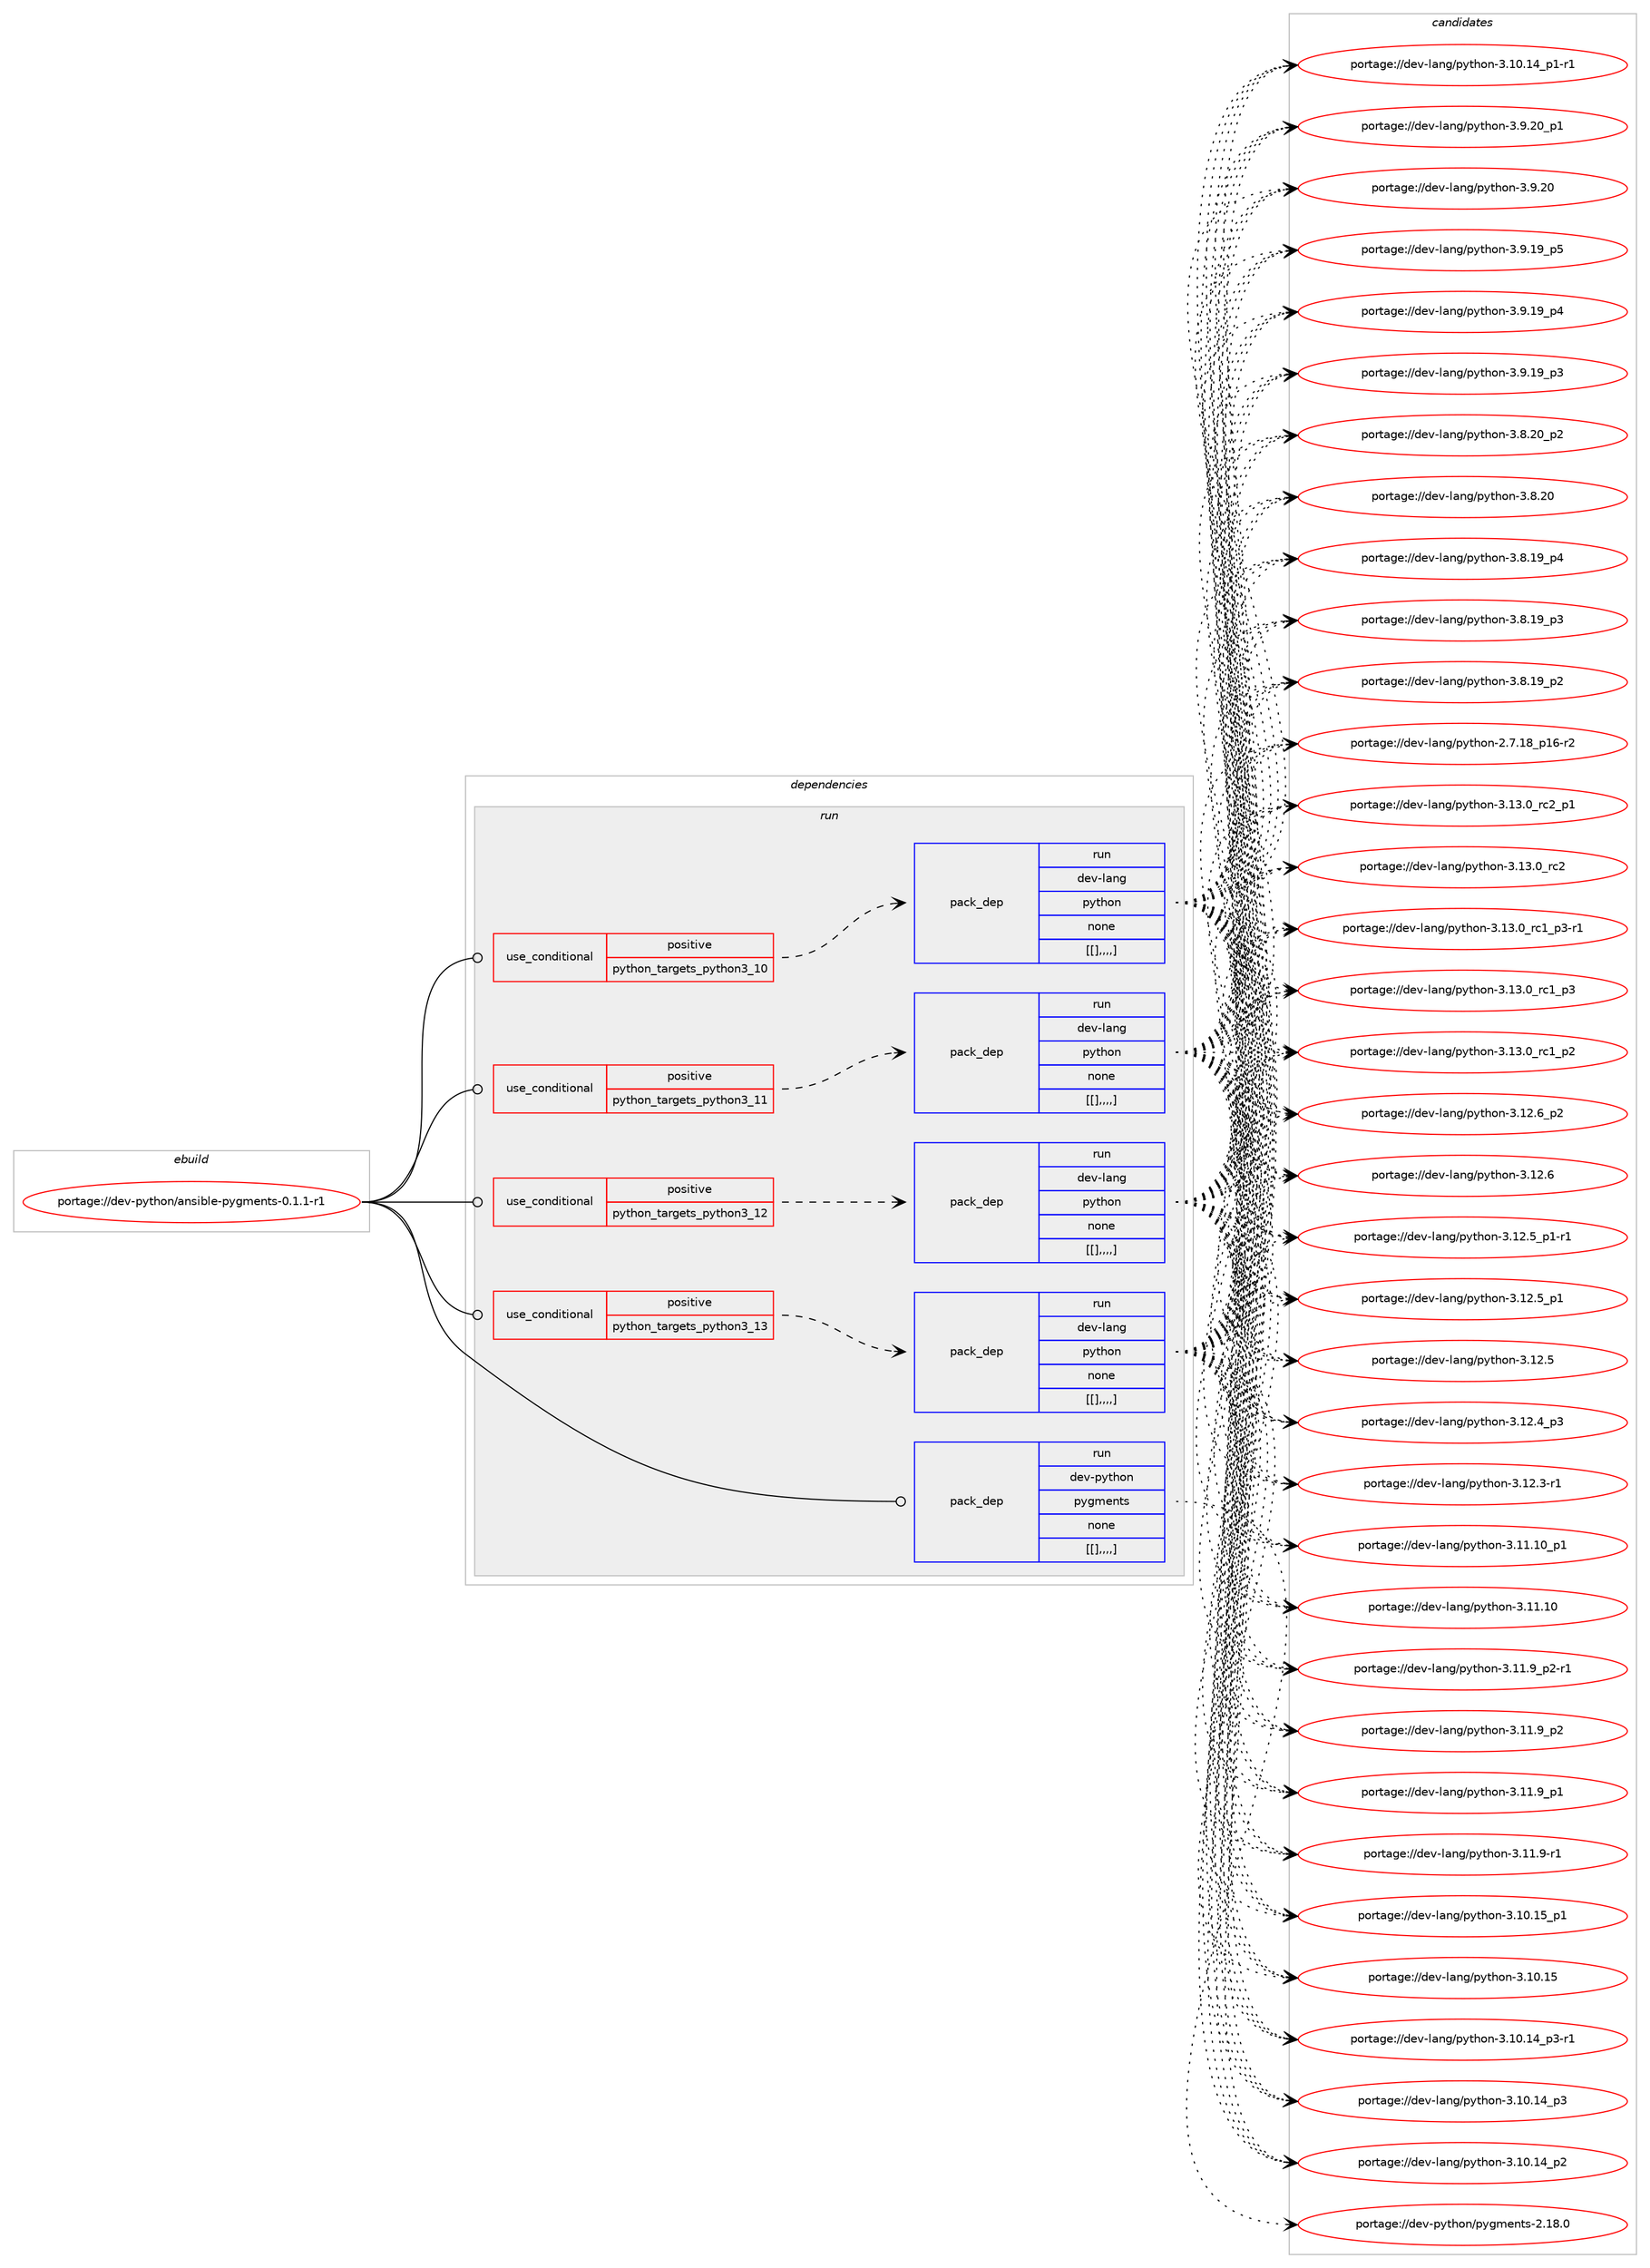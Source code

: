 digraph prolog {

# *************
# Graph options
# *************

newrank=true;
concentrate=true;
compound=true;
graph [rankdir=LR,fontname=Helvetica,fontsize=10,ranksep=1.5];#, ranksep=2.5, nodesep=0.2];
edge  [arrowhead=vee];
node  [fontname=Helvetica,fontsize=10];

# **********
# The ebuild
# **********

subgraph cluster_leftcol {
color=gray;
label=<<i>ebuild</i>>;
id [label="portage://dev-python/ansible-pygments-0.1.1-r1", color=red, width=4, href="../dev-python/ansible-pygments-0.1.1-r1.svg"];
}

# ****************
# The dependencies
# ****************

subgraph cluster_midcol {
color=gray;
label=<<i>dependencies</i>>;
subgraph cluster_compile {
fillcolor="#eeeeee";
style=filled;
label=<<i>compile</i>>;
}
subgraph cluster_compileandrun {
fillcolor="#eeeeee";
style=filled;
label=<<i>compile and run</i>>;
}
subgraph cluster_run {
fillcolor="#eeeeee";
style=filled;
label=<<i>run</i>>;
subgraph cond31916 {
dependency143334 [label=<<TABLE BORDER="0" CELLBORDER="1" CELLSPACING="0" CELLPADDING="4"><TR><TD ROWSPAN="3" CELLPADDING="10">use_conditional</TD></TR><TR><TD>positive</TD></TR><TR><TD>python_targets_python3_10</TD></TR></TABLE>>, shape=none, color=red];
subgraph pack110209 {
dependency143335 [label=<<TABLE BORDER="0" CELLBORDER="1" CELLSPACING="0" CELLPADDING="4" WIDTH="220"><TR><TD ROWSPAN="6" CELLPADDING="30">pack_dep</TD></TR><TR><TD WIDTH="110">run</TD></TR><TR><TD>dev-lang</TD></TR><TR><TD>python</TD></TR><TR><TD>none</TD></TR><TR><TD>[[],,,,]</TD></TR></TABLE>>, shape=none, color=blue];
}
dependency143334:e -> dependency143335:w [weight=20,style="dashed",arrowhead="vee"];
}
id:e -> dependency143334:w [weight=20,style="solid",arrowhead="odot"];
subgraph cond31917 {
dependency143336 [label=<<TABLE BORDER="0" CELLBORDER="1" CELLSPACING="0" CELLPADDING="4"><TR><TD ROWSPAN="3" CELLPADDING="10">use_conditional</TD></TR><TR><TD>positive</TD></TR><TR><TD>python_targets_python3_11</TD></TR></TABLE>>, shape=none, color=red];
subgraph pack110210 {
dependency143337 [label=<<TABLE BORDER="0" CELLBORDER="1" CELLSPACING="0" CELLPADDING="4" WIDTH="220"><TR><TD ROWSPAN="6" CELLPADDING="30">pack_dep</TD></TR><TR><TD WIDTH="110">run</TD></TR><TR><TD>dev-lang</TD></TR><TR><TD>python</TD></TR><TR><TD>none</TD></TR><TR><TD>[[],,,,]</TD></TR></TABLE>>, shape=none, color=blue];
}
dependency143336:e -> dependency143337:w [weight=20,style="dashed",arrowhead="vee"];
}
id:e -> dependency143336:w [weight=20,style="solid",arrowhead="odot"];
subgraph cond31918 {
dependency143338 [label=<<TABLE BORDER="0" CELLBORDER="1" CELLSPACING="0" CELLPADDING="4"><TR><TD ROWSPAN="3" CELLPADDING="10">use_conditional</TD></TR><TR><TD>positive</TD></TR><TR><TD>python_targets_python3_12</TD></TR></TABLE>>, shape=none, color=red];
subgraph pack110211 {
dependency143339 [label=<<TABLE BORDER="0" CELLBORDER="1" CELLSPACING="0" CELLPADDING="4" WIDTH="220"><TR><TD ROWSPAN="6" CELLPADDING="30">pack_dep</TD></TR><TR><TD WIDTH="110">run</TD></TR><TR><TD>dev-lang</TD></TR><TR><TD>python</TD></TR><TR><TD>none</TD></TR><TR><TD>[[],,,,]</TD></TR></TABLE>>, shape=none, color=blue];
}
dependency143338:e -> dependency143339:w [weight=20,style="dashed",arrowhead="vee"];
}
id:e -> dependency143338:w [weight=20,style="solid",arrowhead="odot"];
subgraph cond31919 {
dependency143340 [label=<<TABLE BORDER="0" CELLBORDER="1" CELLSPACING="0" CELLPADDING="4"><TR><TD ROWSPAN="3" CELLPADDING="10">use_conditional</TD></TR><TR><TD>positive</TD></TR><TR><TD>python_targets_python3_13</TD></TR></TABLE>>, shape=none, color=red];
subgraph pack110212 {
dependency143341 [label=<<TABLE BORDER="0" CELLBORDER="1" CELLSPACING="0" CELLPADDING="4" WIDTH="220"><TR><TD ROWSPAN="6" CELLPADDING="30">pack_dep</TD></TR><TR><TD WIDTH="110">run</TD></TR><TR><TD>dev-lang</TD></TR><TR><TD>python</TD></TR><TR><TD>none</TD></TR><TR><TD>[[],,,,]</TD></TR></TABLE>>, shape=none, color=blue];
}
dependency143340:e -> dependency143341:w [weight=20,style="dashed",arrowhead="vee"];
}
id:e -> dependency143340:w [weight=20,style="solid",arrowhead="odot"];
subgraph pack110213 {
dependency143342 [label=<<TABLE BORDER="0" CELLBORDER="1" CELLSPACING="0" CELLPADDING="4" WIDTH="220"><TR><TD ROWSPAN="6" CELLPADDING="30">pack_dep</TD></TR><TR><TD WIDTH="110">run</TD></TR><TR><TD>dev-python</TD></TR><TR><TD>pygments</TD></TR><TR><TD>none</TD></TR><TR><TD>[[],,,,]</TD></TR></TABLE>>, shape=none, color=blue];
}
id:e -> dependency143342:w [weight=20,style="solid",arrowhead="odot"];
}
}

# **************
# The candidates
# **************

subgraph cluster_choices {
rank=same;
color=gray;
label=<<i>candidates</i>>;

subgraph choice110209 {
color=black;
nodesep=1;
choice100101118451089711010347112121116104111110455146495146489511499509511249 [label="portage://dev-lang/python-3.13.0_rc2_p1", color=red, width=4,href="../dev-lang/python-3.13.0_rc2_p1.svg"];
choice10010111845108971101034711212111610411111045514649514648951149950 [label="portage://dev-lang/python-3.13.0_rc2", color=red, width=4,href="../dev-lang/python-3.13.0_rc2.svg"];
choice1001011184510897110103471121211161041111104551464951464895114994995112514511449 [label="portage://dev-lang/python-3.13.0_rc1_p3-r1", color=red, width=4,href="../dev-lang/python-3.13.0_rc1_p3-r1.svg"];
choice100101118451089711010347112121116104111110455146495146489511499499511251 [label="portage://dev-lang/python-3.13.0_rc1_p3", color=red, width=4,href="../dev-lang/python-3.13.0_rc1_p3.svg"];
choice100101118451089711010347112121116104111110455146495146489511499499511250 [label="portage://dev-lang/python-3.13.0_rc1_p2", color=red, width=4,href="../dev-lang/python-3.13.0_rc1_p2.svg"];
choice100101118451089711010347112121116104111110455146495046549511250 [label="portage://dev-lang/python-3.12.6_p2", color=red, width=4,href="../dev-lang/python-3.12.6_p2.svg"];
choice10010111845108971101034711212111610411111045514649504654 [label="portage://dev-lang/python-3.12.6", color=red, width=4,href="../dev-lang/python-3.12.6.svg"];
choice1001011184510897110103471121211161041111104551464950465395112494511449 [label="portage://dev-lang/python-3.12.5_p1-r1", color=red, width=4,href="../dev-lang/python-3.12.5_p1-r1.svg"];
choice100101118451089711010347112121116104111110455146495046539511249 [label="portage://dev-lang/python-3.12.5_p1", color=red, width=4,href="../dev-lang/python-3.12.5_p1.svg"];
choice10010111845108971101034711212111610411111045514649504653 [label="portage://dev-lang/python-3.12.5", color=red, width=4,href="../dev-lang/python-3.12.5.svg"];
choice100101118451089711010347112121116104111110455146495046529511251 [label="portage://dev-lang/python-3.12.4_p3", color=red, width=4,href="../dev-lang/python-3.12.4_p3.svg"];
choice100101118451089711010347112121116104111110455146495046514511449 [label="portage://dev-lang/python-3.12.3-r1", color=red, width=4,href="../dev-lang/python-3.12.3-r1.svg"];
choice10010111845108971101034711212111610411111045514649494649489511249 [label="portage://dev-lang/python-3.11.10_p1", color=red, width=4,href="../dev-lang/python-3.11.10_p1.svg"];
choice1001011184510897110103471121211161041111104551464949464948 [label="portage://dev-lang/python-3.11.10", color=red, width=4,href="../dev-lang/python-3.11.10.svg"];
choice1001011184510897110103471121211161041111104551464949465795112504511449 [label="portage://dev-lang/python-3.11.9_p2-r1", color=red, width=4,href="../dev-lang/python-3.11.9_p2-r1.svg"];
choice100101118451089711010347112121116104111110455146494946579511250 [label="portage://dev-lang/python-3.11.9_p2", color=red, width=4,href="../dev-lang/python-3.11.9_p2.svg"];
choice100101118451089711010347112121116104111110455146494946579511249 [label="portage://dev-lang/python-3.11.9_p1", color=red, width=4,href="../dev-lang/python-3.11.9_p1.svg"];
choice100101118451089711010347112121116104111110455146494946574511449 [label="portage://dev-lang/python-3.11.9-r1", color=red, width=4,href="../dev-lang/python-3.11.9-r1.svg"];
choice10010111845108971101034711212111610411111045514649484649539511249 [label="portage://dev-lang/python-3.10.15_p1", color=red, width=4,href="../dev-lang/python-3.10.15_p1.svg"];
choice1001011184510897110103471121211161041111104551464948464953 [label="portage://dev-lang/python-3.10.15", color=red, width=4,href="../dev-lang/python-3.10.15.svg"];
choice100101118451089711010347112121116104111110455146494846495295112514511449 [label="portage://dev-lang/python-3.10.14_p3-r1", color=red, width=4,href="../dev-lang/python-3.10.14_p3-r1.svg"];
choice10010111845108971101034711212111610411111045514649484649529511251 [label="portage://dev-lang/python-3.10.14_p3", color=red, width=4,href="../dev-lang/python-3.10.14_p3.svg"];
choice10010111845108971101034711212111610411111045514649484649529511250 [label="portage://dev-lang/python-3.10.14_p2", color=red, width=4,href="../dev-lang/python-3.10.14_p2.svg"];
choice100101118451089711010347112121116104111110455146494846495295112494511449 [label="portage://dev-lang/python-3.10.14_p1-r1", color=red, width=4,href="../dev-lang/python-3.10.14_p1-r1.svg"];
choice100101118451089711010347112121116104111110455146574650489511249 [label="portage://dev-lang/python-3.9.20_p1", color=red, width=4,href="../dev-lang/python-3.9.20_p1.svg"];
choice10010111845108971101034711212111610411111045514657465048 [label="portage://dev-lang/python-3.9.20", color=red, width=4,href="../dev-lang/python-3.9.20.svg"];
choice100101118451089711010347112121116104111110455146574649579511253 [label="portage://dev-lang/python-3.9.19_p5", color=red, width=4,href="../dev-lang/python-3.9.19_p5.svg"];
choice100101118451089711010347112121116104111110455146574649579511252 [label="portage://dev-lang/python-3.9.19_p4", color=red, width=4,href="../dev-lang/python-3.9.19_p4.svg"];
choice100101118451089711010347112121116104111110455146574649579511251 [label="portage://dev-lang/python-3.9.19_p3", color=red, width=4,href="../dev-lang/python-3.9.19_p3.svg"];
choice100101118451089711010347112121116104111110455146564650489511250 [label="portage://dev-lang/python-3.8.20_p2", color=red, width=4,href="../dev-lang/python-3.8.20_p2.svg"];
choice10010111845108971101034711212111610411111045514656465048 [label="portage://dev-lang/python-3.8.20", color=red, width=4,href="../dev-lang/python-3.8.20.svg"];
choice100101118451089711010347112121116104111110455146564649579511252 [label="portage://dev-lang/python-3.8.19_p4", color=red, width=4,href="../dev-lang/python-3.8.19_p4.svg"];
choice100101118451089711010347112121116104111110455146564649579511251 [label="portage://dev-lang/python-3.8.19_p3", color=red, width=4,href="../dev-lang/python-3.8.19_p3.svg"];
choice100101118451089711010347112121116104111110455146564649579511250 [label="portage://dev-lang/python-3.8.19_p2", color=red, width=4,href="../dev-lang/python-3.8.19_p2.svg"];
choice100101118451089711010347112121116104111110455046554649569511249544511450 [label="portage://dev-lang/python-2.7.18_p16-r2", color=red, width=4,href="../dev-lang/python-2.7.18_p16-r2.svg"];
dependency143335:e -> choice100101118451089711010347112121116104111110455146495146489511499509511249:w [style=dotted,weight="100"];
dependency143335:e -> choice10010111845108971101034711212111610411111045514649514648951149950:w [style=dotted,weight="100"];
dependency143335:e -> choice1001011184510897110103471121211161041111104551464951464895114994995112514511449:w [style=dotted,weight="100"];
dependency143335:e -> choice100101118451089711010347112121116104111110455146495146489511499499511251:w [style=dotted,weight="100"];
dependency143335:e -> choice100101118451089711010347112121116104111110455146495146489511499499511250:w [style=dotted,weight="100"];
dependency143335:e -> choice100101118451089711010347112121116104111110455146495046549511250:w [style=dotted,weight="100"];
dependency143335:e -> choice10010111845108971101034711212111610411111045514649504654:w [style=dotted,weight="100"];
dependency143335:e -> choice1001011184510897110103471121211161041111104551464950465395112494511449:w [style=dotted,weight="100"];
dependency143335:e -> choice100101118451089711010347112121116104111110455146495046539511249:w [style=dotted,weight="100"];
dependency143335:e -> choice10010111845108971101034711212111610411111045514649504653:w [style=dotted,weight="100"];
dependency143335:e -> choice100101118451089711010347112121116104111110455146495046529511251:w [style=dotted,weight="100"];
dependency143335:e -> choice100101118451089711010347112121116104111110455146495046514511449:w [style=dotted,weight="100"];
dependency143335:e -> choice10010111845108971101034711212111610411111045514649494649489511249:w [style=dotted,weight="100"];
dependency143335:e -> choice1001011184510897110103471121211161041111104551464949464948:w [style=dotted,weight="100"];
dependency143335:e -> choice1001011184510897110103471121211161041111104551464949465795112504511449:w [style=dotted,weight="100"];
dependency143335:e -> choice100101118451089711010347112121116104111110455146494946579511250:w [style=dotted,weight="100"];
dependency143335:e -> choice100101118451089711010347112121116104111110455146494946579511249:w [style=dotted,weight="100"];
dependency143335:e -> choice100101118451089711010347112121116104111110455146494946574511449:w [style=dotted,weight="100"];
dependency143335:e -> choice10010111845108971101034711212111610411111045514649484649539511249:w [style=dotted,weight="100"];
dependency143335:e -> choice1001011184510897110103471121211161041111104551464948464953:w [style=dotted,weight="100"];
dependency143335:e -> choice100101118451089711010347112121116104111110455146494846495295112514511449:w [style=dotted,weight="100"];
dependency143335:e -> choice10010111845108971101034711212111610411111045514649484649529511251:w [style=dotted,weight="100"];
dependency143335:e -> choice10010111845108971101034711212111610411111045514649484649529511250:w [style=dotted,weight="100"];
dependency143335:e -> choice100101118451089711010347112121116104111110455146494846495295112494511449:w [style=dotted,weight="100"];
dependency143335:e -> choice100101118451089711010347112121116104111110455146574650489511249:w [style=dotted,weight="100"];
dependency143335:e -> choice10010111845108971101034711212111610411111045514657465048:w [style=dotted,weight="100"];
dependency143335:e -> choice100101118451089711010347112121116104111110455146574649579511253:w [style=dotted,weight="100"];
dependency143335:e -> choice100101118451089711010347112121116104111110455146574649579511252:w [style=dotted,weight="100"];
dependency143335:e -> choice100101118451089711010347112121116104111110455146574649579511251:w [style=dotted,weight="100"];
dependency143335:e -> choice100101118451089711010347112121116104111110455146564650489511250:w [style=dotted,weight="100"];
dependency143335:e -> choice10010111845108971101034711212111610411111045514656465048:w [style=dotted,weight="100"];
dependency143335:e -> choice100101118451089711010347112121116104111110455146564649579511252:w [style=dotted,weight="100"];
dependency143335:e -> choice100101118451089711010347112121116104111110455146564649579511251:w [style=dotted,weight="100"];
dependency143335:e -> choice100101118451089711010347112121116104111110455146564649579511250:w [style=dotted,weight="100"];
dependency143335:e -> choice100101118451089711010347112121116104111110455046554649569511249544511450:w [style=dotted,weight="100"];
}
subgraph choice110210 {
color=black;
nodesep=1;
choice100101118451089711010347112121116104111110455146495146489511499509511249 [label="portage://dev-lang/python-3.13.0_rc2_p1", color=red, width=4,href="../dev-lang/python-3.13.0_rc2_p1.svg"];
choice10010111845108971101034711212111610411111045514649514648951149950 [label="portage://dev-lang/python-3.13.0_rc2", color=red, width=4,href="../dev-lang/python-3.13.0_rc2.svg"];
choice1001011184510897110103471121211161041111104551464951464895114994995112514511449 [label="portage://dev-lang/python-3.13.0_rc1_p3-r1", color=red, width=4,href="../dev-lang/python-3.13.0_rc1_p3-r1.svg"];
choice100101118451089711010347112121116104111110455146495146489511499499511251 [label="portage://dev-lang/python-3.13.0_rc1_p3", color=red, width=4,href="../dev-lang/python-3.13.0_rc1_p3.svg"];
choice100101118451089711010347112121116104111110455146495146489511499499511250 [label="portage://dev-lang/python-3.13.0_rc1_p2", color=red, width=4,href="../dev-lang/python-3.13.0_rc1_p2.svg"];
choice100101118451089711010347112121116104111110455146495046549511250 [label="portage://dev-lang/python-3.12.6_p2", color=red, width=4,href="../dev-lang/python-3.12.6_p2.svg"];
choice10010111845108971101034711212111610411111045514649504654 [label="portage://dev-lang/python-3.12.6", color=red, width=4,href="../dev-lang/python-3.12.6.svg"];
choice1001011184510897110103471121211161041111104551464950465395112494511449 [label="portage://dev-lang/python-3.12.5_p1-r1", color=red, width=4,href="../dev-lang/python-3.12.5_p1-r1.svg"];
choice100101118451089711010347112121116104111110455146495046539511249 [label="portage://dev-lang/python-3.12.5_p1", color=red, width=4,href="../dev-lang/python-3.12.5_p1.svg"];
choice10010111845108971101034711212111610411111045514649504653 [label="portage://dev-lang/python-3.12.5", color=red, width=4,href="../dev-lang/python-3.12.5.svg"];
choice100101118451089711010347112121116104111110455146495046529511251 [label="portage://dev-lang/python-3.12.4_p3", color=red, width=4,href="../dev-lang/python-3.12.4_p3.svg"];
choice100101118451089711010347112121116104111110455146495046514511449 [label="portage://dev-lang/python-3.12.3-r1", color=red, width=4,href="../dev-lang/python-3.12.3-r1.svg"];
choice10010111845108971101034711212111610411111045514649494649489511249 [label="portage://dev-lang/python-3.11.10_p1", color=red, width=4,href="../dev-lang/python-3.11.10_p1.svg"];
choice1001011184510897110103471121211161041111104551464949464948 [label="portage://dev-lang/python-3.11.10", color=red, width=4,href="../dev-lang/python-3.11.10.svg"];
choice1001011184510897110103471121211161041111104551464949465795112504511449 [label="portage://dev-lang/python-3.11.9_p2-r1", color=red, width=4,href="../dev-lang/python-3.11.9_p2-r1.svg"];
choice100101118451089711010347112121116104111110455146494946579511250 [label="portage://dev-lang/python-3.11.9_p2", color=red, width=4,href="../dev-lang/python-3.11.9_p2.svg"];
choice100101118451089711010347112121116104111110455146494946579511249 [label="portage://dev-lang/python-3.11.9_p1", color=red, width=4,href="../dev-lang/python-3.11.9_p1.svg"];
choice100101118451089711010347112121116104111110455146494946574511449 [label="portage://dev-lang/python-3.11.9-r1", color=red, width=4,href="../dev-lang/python-3.11.9-r1.svg"];
choice10010111845108971101034711212111610411111045514649484649539511249 [label="portage://dev-lang/python-3.10.15_p1", color=red, width=4,href="../dev-lang/python-3.10.15_p1.svg"];
choice1001011184510897110103471121211161041111104551464948464953 [label="portage://dev-lang/python-3.10.15", color=red, width=4,href="../dev-lang/python-3.10.15.svg"];
choice100101118451089711010347112121116104111110455146494846495295112514511449 [label="portage://dev-lang/python-3.10.14_p3-r1", color=red, width=4,href="../dev-lang/python-3.10.14_p3-r1.svg"];
choice10010111845108971101034711212111610411111045514649484649529511251 [label="portage://dev-lang/python-3.10.14_p3", color=red, width=4,href="../dev-lang/python-3.10.14_p3.svg"];
choice10010111845108971101034711212111610411111045514649484649529511250 [label="portage://dev-lang/python-3.10.14_p2", color=red, width=4,href="../dev-lang/python-3.10.14_p2.svg"];
choice100101118451089711010347112121116104111110455146494846495295112494511449 [label="portage://dev-lang/python-3.10.14_p1-r1", color=red, width=4,href="../dev-lang/python-3.10.14_p1-r1.svg"];
choice100101118451089711010347112121116104111110455146574650489511249 [label="portage://dev-lang/python-3.9.20_p1", color=red, width=4,href="../dev-lang/python-3.9.20_p1.svg"];
choice10010111845108971101034711212111610411111045514657465048 [label="portage://dev-lang/python-3.9.20", color=red, width=4,href="../dev-lang/python-3.9.20.svg"];
choice100101118451089711010347112121116104111110455146574649579511253 [label="portage://dev-lang/python-3.9.19_p5", color=red, width=4,href="../dev-lang/python-3.9.19_p5.svg"];
choice100101118451089711010347112121116104111110455146574649579511252 [label="portage://dev-lang/python-3.9.19_p4", color=red, width=4,href="../dev-lang/python-3.9.19_p4.svg"];
choice100101118451089711010347112121116104111110455146574649579511251 [label="portage://dev-lang/python-3.9.19_p3", color=red, width=4,href="../dev-lang/python-3.9.19_p3.svg"];
choice100101118451089711010347112121116104111110455146564650489511250 [label="portage://dev-lang/python-3.8.20_p2", color=red, width=4,href="../dev-lang/python-3.8.20_p2.svg"];
choice10010111845108971101034711212111610411111045514656465048 [label="portage://dev-lang/python-3.8.20", color=red, width=4,href="../dev-lang/python-3.8.20.svg"];
choice100101118451089711010347112121116104111110455146564649579511252 [label="portage://dev-lang/python-3.8.19_p4", color=red, width=4,href="../dev-lang/python-3.8.19_p4.svg"];
choice100101118451089711010347112121116104111110455146564649579511251 [label="portage://dev-lang/python-3.8.19_p3", color=red, width=4,href="../dev-lang/python-3.8.19_p3.svg"];
choice100101118451089711010347112121116104111110455146564649579511250 [label="portage://dev-lang/python-3.8.19_p2", color=red, width=4,href="../dev-lang/python-3.8.19_p2.svg"];
choice100101118451089711010347112121116104111110455046554649569511249544511450 [label="portage://dev-lang/python-2.7.18_p16-r2", color=red, width=4,href="../dev-lang/python-2.7.18_p16-r2.svg"];
dependency143337:e -> choice100101118451089711010347112121116104111110455146495146489511499509511249:w [style=dotted,weight="100"];
dependency143337:e -> choice10010111845108971101034711212111610411111045514649514648951149950:w [style=dotted,weight="100"];
dependency143337:e -> choice1001011184510897110103471121211161041111104551464951464895114994995112514511449:w [style=dotted,weight="100"];
dependency143337:e -> choice100101118451089711010347112121116104111110455146495146489511499499511251:w [style=dotted,weight="100"];
dependency143337:e -> choice100101118451089711010347112121116104111110455146495146489511499499511250:w [style=dotted,weight="100"];
dependency143337:e -> choice100101118451089711010347112121116104111110455146495046549511250:w [style=dotted,weight="100"];
dependency143337:e -> choice10010111845108971101034711212111610411111045514649504654:w [style=dotted,weight="100"];
dependency143337:e -> choice1001011184510897110103471121211161041111104551464950465395112494511449:w [style=dotted,weight="100"];
dependency143337:e -> choice100101118451089711010347112121116104111110455146495046539511249:w [style=dotted,weight="100"];
dependency143337:e -> choice10010111845108971101034711212111610411111045514649504653:w [style=dotted,weight="100"];
dependency143337:e -> choice100101118451089711010347112121116104111110455146495046529511251:w [style=dotted,weight="100"];
dependency143337:e -> choice100101118451089711010347112121116104111110455146495046514511449:w [style=dotted,weight="100"];
dependency143337:e -> choice10010111845108971101034711212111610411111045514649494649489511249:w [style=dotted,weight="100"];
dependency143337:e -> choice1001011184510897110103471121211161041111104551464949464948:w [style=dotted,weight="100"];
dependency143337:e -> choice1001011184510897110103471121211161041111104551464949465795112504511449:w [style=dotted,weight="100"];
dependency143337:e -> choice100101118451089711010347112121116104111110455146494946579511250:w [style=dotted,weight="100"];
dependency143337:e -> choice100101118451089711010347112121116104111110455146494946579511249:w [style=dotted,weight="100"];
dependency143337:e -> choice100101118451089711010347112121116104111110455146494946574511449:w [style=dotted,weight="100"];
dependency143337:e -> choice10010111845108971101034711212111610411111045514649484649539511249:w [style=dotted,weight="100"];
dependency143337:e -> choice1001011184510897110103471121211161041111104551464948464953:w [style=dotted,weight="100"];
dependency143337:e -> choice100101118451089711010347112121116104111110455146494846495295112514511449:w [style=dotted,weight="100"];
dependency143337:e -> choice10010111845108971101034711212111610411111045514649484649529511251:w [style=dotted,weight="100"];
dependency143337:e -> choice10010111845108971101034711212111610411111045514649484649529511250:w [style=dotted,weight="100"];
dependency143337:e -> choice100101118451089711010347112121116104111110455146494846495295112494511449:w [style=dotted,weight="100"];
dependency143337:e -> choice100101118451089711010347112121116104111110455146574650489511249:w [style=dotted,weight="100"];
dependency143337:e -> choice10010111845108971101034711212111610411111045514657465048:w [style=dotted,weight="100"];
dependency143337:e -> choice100101118451089711010347112121116104111110455146574649579511253:w [style=dotted,weight="100"];
dependency143337:e -> choice100101118451089711010347112121116104111110455146574649579511252:w [style=dotted,weight="100"];
dependency143337:e -> choice100101118451089711010347112121116104111110455146574649579511251:w [style=dotted,weight="100"];
dependency143337:e -> choice100101118451089711010347112121116104111110455146564650489511250:w [style=dotted,weight="100"];
dependency143337:e -> choice10010111845108971101034711212111610411111045514656465048:w [style=dotted,weight="100"];
dependency143337:e -> choice100101118451089711010347112121116104111110455146564649579511252:w [style=dotted,weight="100"];
dependency143337:e -> choice100101118451089711010347112121116104111110455146564649579511251:w [style=dotted,weight="100"];
dependency143337:e -> choice100101118451089711010347112121116104111110455146564649579511250:w [style=dotted,weight="100"];
dependency143337:e -> choice100101118451089711010347112121116104111110455046554649569511249544511450:w [style=dotted,weight="100"];
}
subgraph choice110211 {
color=black;
nodesep=1;
choice100101118451089711010347112121116104111110455146495146489511499509511249 [label="portage://dev-lang/python-3.13.0_rc2_p1", color=red, width=4,href="../dev-lang/python-3.13.0_rc2_p1.svg"];
choice10010111845108971101034711212111610411111045514649514648951149950 [label="portage://dev-lang/python-3.13.0_rc2", color=red, width=4,href="../dev-lang/python-3.13.0_rc2.svg"];
choice1001011184510897110103471121211161041111104551464951464895114994995112514511449 [label="portage://dev-lang/python-3.13.0_rc1_p3-r1", color=red, width=4,href="../dev-lang/python-3.13.0_rc1_p3-r1.svg"];
choice100101118451089711010347112121116104111110455146495146489511499499511251 [label="portage://dev-lang/python-3.13.0_rc1_p3", color=red, width=4,href="../dev-lang/python-3.13.0_rc1_p3.svg"];
choice100101118451089711010347112121116104111110455146495146489511499499511250 [label="portage://dev-lang/python-3.13.0_rc1_p2", color=red, width=4,href="../dev-lang/python-3.13.0_rc1_p2.svg"];
choice100101118451089711010347112121116104111110455146495046549511250 [label="portage://dev-lang/python-3.12.6_p2", color=red, width=4,href="../dev-lang/python-3.12.6_p2.svg"];
choice10010111845108971101034711212111610411111045514649504654 [label="portage://dev-lang/python-3.12.6", color=red, width=4,href="../dev-lang/python-3.12.6.svg"];
choice1001011184510897110103471121211161041111104551464950465395112494511449 [label="portage://dev-lang/python-3.12.5_p1-r1", color=red, width=4,href="../dev-lang/python-3.12.5_p1-r1.svg"];
choice100101118451089711010347112121116104111110455146495046539511249 [label="portage://dev-lang/python-3.12.5_p1", color=red, width=4,href="../dev-lang/python-3.12.5_p1.svg"];
choice10010111845108971101034711212111610411111045514649504653 [label="portage://dev-lang/python-3.12.5", color=red, width=4,href="../dev-lang/python-3.12.5.svg"];
choice100101118451089711010347112121116104111110455146495046529511251 [label="portage://dev-lang/python-3.12.4_p3", color=red, width=4,href="../dev-lang/python-3.12.4_p3.svg"];
choice100101118451089711010347112121116104111110455146495046514511449 [label="portage://dev-lang/python-3.12.3-r1", color=red, width=4,href="../dev-lang/python-3.12.3-r1.svg"];
choice10010111845108971101034711212111610411111045514649494649489511249 [label="portage://dev-lang/python-3.11.10_p1", color=red, width=4,href="../dev-lang/python-3.11.10_p1.svg"];
choice1001011184510897110103471121211161041111104551464949464948 [label="portage://dev-lang/python-3.11.10", color=red, width=4,href="../dev-lang/python-3.11.10.svg"];
choice1001011184510897110103471121211161041111104551464949465795112504511449 [label="portage://dev-lang/python-3.11.9_p2-r1", color=red, width=4,href="../dev-lang/python-3.11.9_p2-r1.svg"];
choice100101118451089711010347112121116104111110455146494946579511250 [label="portage://dev-lang/python-3.11.9_p2", color=red, width=4,href="../dev-lang/python-3.11.9_p2.svg"];
choice100101118451089711010347112121116104111110455146494946579511249 [label="portage://dev-lang/python-3.11.9_p1", color=red, width=4,href="../dev-lang/python-3.11.9_p1.svg"];
choice100101118451089711010347112121116104111110455146494946574511449 [label="portage://dev-lang/python-3.11.9-r1", color=red, width=4,href="../dev-lang/python-3.11.9-r1.svg"];
choice10010111845108971101034711212111610411111045514649484649539511249 [label="portage://dev-lang/python-3.10.15_p1", color=red, width=4,href="../dev-lang/python-3.10.15_p1.svg"];
choice1001011184510897110103471121211161041111104551464948464953 [label="portage://dev-lang/python-3.10.15", color=red, width=4,href="../dev-lang/python-3.10.15.svg"];
choice100101118451089711010347112121116104111110455146494846495295112514511449 [label="portage://dev-lang/python-3.10.14_p3-r1", color=red, width=4,href="../dev-lang/python-3.10.14_p3-r1.svg"];
choice10010111845108971101034711212111610411111045514649484649529511251 [label="portage://dev-lang/python-3.10.14_p3", color=red, width=4,href="../dev-lang/python-3.10.14_p3.svg"];
choice10010111845108971101034711212111610411111045514649484649529511250 [label="portage://dev-lang/python-3.10.14_p2", color=red, width=4,href="../dev-lang/python-3.10.14_p2.svg"];
choice100101118451089711010347112121116104111110455146494846495295112494511449 [label="portage://dev-lang/python-3.10.14_p1-r1", color=red, width=4,href="../dev-lang/python-3.10.14_p1-r1.svg"];
choice100101118451089711010347112121116104111110455146574650489511249 [label="portage://dev-lang/python-3.9.20_p1", color=red, width=4,href="../dev-lang/python-3.9.20_p1.svg"];
choice10010111845108971101034711212111610411111045514657465048 [label="portage://dev-lang/python-3.9.20", color=red, width=4,href="../dev-lang/python-3.9.20.svg"];
choice100101118451089711010347112121116104111110455146574649579511253 [label="portage://dev-lang/python-3.9.19_p5", color=red, width=4,href="../dev-lang/python-3.9.19_p5.svg"];
choice100101118451089711010347112121116104111110455146574649579511252 [label="portage://dev-lang/python-3.9.19_p4", color=red, width=4,href="../dev-lang/python-3.9.19_p4.svg"];
choice100101118451089711010347112121116104111110455146574649579511251 [label="portage://dev-lang/python-3.9.19_p3", color=red, width=4,href="../dev-lang/python-3.9.19_p3.svg"];
choice100101118451089711010347112121116104111110455146564650489511250 [label="portage://dev-lang/python-3.8.20_p2", color=red, width=4,href="../dev-lang/python-3.8.20_p2.svg"];
choice10010111845108971101034711212111610411111045514656465048 [label="portage://dev-lang/python-3.8.20", color=red, width=4,href="../dev-lang/python-3.8.20.svg"];
choice100101118451089711010347112121116104111110455146564649579511252 [label="portage://dev-lang/python-3.8.19_p4", color=red, width=4,href="../dev-lang/python-3.8.19_p4.svg"];
choice100101118451089711010347112121116104111110455146564649579511251 [label="portage://dev-lang/python-3.8.19_p3", color=red, width=4,href="../dev-lang/python-3.8.19_p3.svg"];
choice100101118451089711010347112121116104111110455146564649579511250 [label="portage://dev-lang/python-3.8.19_p2", color=red, width=4,href="../dev-lang/python-3.8.19_p2.svg"];
choice100101118451089711010347112121116104111110455046554649569511249544511450 [label="portage://dev-lang/python-2.7.18_p16-r2", color=red, width=4,href="../dev-lang/python-2.7.18_p16-r2.svg"];
dependency143339:e -> choice100101118451089711010347112121116104111110455146495146489511499509511249:w [style=dotted,weight="100"];
dependency143339:e -> choice10010111845108971101034711212111610411111045514649514648951149950:w [style=dotted,weight="100"];
dependency143339:e -> choice1001011184510897110103471121211161041111104551464951464895114994995112514511449:w [style=dotted,weight="100"];
dependency143339:e -> choice100101118451089711010347112121116104111110455146495146489511499499511251:w [style=dotted,weight="100"];
dependency143339:e -> choice100101118451089711010347112121116104111110455146495146489511499499511250:w [style=dotted,weight="100"];
dependency143339:e -> choice100101118451089711010347112121116104111110455146495046549511250:w [style=dotted,weight="100"];
dependency143339:e -> choice10010111845108971101034711212111610411111045514649504654:w [style=dotted,weight="100"];
dependency143339:e -> choice1001011184510897110103471121211161041111104551464950465395112494511449:w [style=dotted,weight="100"];
dependency143339:e -> choice100101118451089711010347112121116104111110455146495046539511249:w [style=dotted,weight="100"];
dependency143339:e -> choice10010111845108971101034711212111610411111045514649504653:w [style=dotted,weight="100"];
dependency143339:e -> choice100101118451089711010347112121116104111110455146495046529511251:w [style=dotted,weight="100"];
dependency143339:e -> choice100101118451089711010347112121116104111110455146495046514511449:w [style=dotted,weight="100"];
dependency143339:e -> choice10010111845108971101034711212111610411111045514649494649489511249:w [style=dotted,weight="100"];
dependency143339:e -> choice1001011184510897110103471121211161041111104551464949464948:w [style=dotted,weight="100"];
dependency143339:e -> choice1001011184510897110103471121211161041111104551464949465795112504511449:w [style=dotted,weight="100"];
dependency143339:e -> choice100101118451089711010347112121116104111110455146494946579511250:w [style=dotted,weight="100"];
dependency143339:e -> choice100101118451089711010347112121116104111110455146494946579511249:w [style=dotted,weight="100"];
dependency143339:e -> choice100101118451089711010347112121116104111110455146494946574511449:w [style=dotted,weight="100"];
dependency143339:e -> choice10010111845108971101034711212111610411111045514649484649539511249:w [style=dotted,weight="100"];
dependency143339:e -> choice1001011184510897110103471121211161041111104551464948464953:w [style=dotted,weight="100"];
dependency143339:e -> choice100101118451089711010347112121116104111110455146494846495295112514511449:w [style=dotted,weight="100"];
dependency143339:e -> choice10010111845108971101034711212111610411111045514649484649529511251:w [style=dotted,weight="100"];
dependency143339:e -> choice10010111845108971101034711212111610411111045514649484649529511250:w [style=dotted,weight="100"];
dependency143339:e -> choice100101118451089711010347112121116104111110455146494846495295112494511449:w [style=dotted,weight="100"];
dependency143339:e -> choice100101118451089711010347112121116104111110455146574650489511249:w [style=dotted,weight="100"];
dependency143339:e -> choice10010111845108971101034711212111610411111045514657465048:w [style=dotted,weight="100"];
dependency143339:e -> choice100101118451089711010347112121116104111110455146574649579511253:w [style=dotted,weight="100"];
dependency143339:e -> choice100101118451089711010347112121116104111110455146574649579511252:w [style=dotted,weight="100"];
dependency143339:e -> choice100101118451089711010347112121116104111110455146574649579511251:w [style=dotted,weight="100"];
dependency143339:e -> choice100101118451089711010347112121116104111110455146564650489511250:w [style=dotted,weight="100"];
dependency143339:e -> choice10010111845108971101034711212111610411111045514656465048:w [style=dotted,weight="100"];
dependency143339:e -> choice100101118451089711010347112121116104111110455146564649579511252:w [style=dotted,weight="100"];
dependency143339:e -> choice100101118451089711010347112121116104111110455146564649579511251:w [style=dotted,weight="100"];
dependency143339:e -> choice100101118451089711010347112121116104111110455146564649579511250:w [style=dotted,weight="100"];
dependency143339:e -> choice100101118451089711010347112121116104111110455046554649569511249544511450:w [style=dotted,weight="100"];
}
subgraph choice110212 {
color=black;
nodesep=1;
choice100101118451089711010347112121116104111110455146495146489511499509511249 [label="portage://dev-lang/python-3.13.0_rc2_p1", color=red, width=4,href="../dev-lang/python-3.13.0_rc2_p1.svg"];
choice10010111845108971101034711212111610411111045514649514648951149950 [label="portage://dev-lang/python-3.13.0_rc2", color=red, width=4,href="../dev-lang/python-3.13.0_rc2.svg"];
choice1001011184510897110103471121211161041111104551464951464895114994995112514511449 [label="portage://dev-lang/python-3.13.0_rc1_p3-r1", color=red, width=4,href="../dev-lang/python-3.13.0_rc1_p3-r1.svg"];
choice100101118451089711010347112121116104111110455146495146489511499499511251 [label="portage://dev-lang/python-3.13.0_rc1_p3", color=red, width=4,href="../dev-lang/python-3.13.0_rc1_p3.svg"];
choice100101118451089711010347112121116104111110455146495146489511499499511250 [label="portage://dev-lang/python-3.13.0_rc1_p2", color=red, width=4,href="../dev-lang/python-3.13.0_rc1_p2.svg"];
choice100101118451089711010347112121116104111110455146495046549511250 [label="portage://dev-lang/python-3.12.6_p2", color=red, width=4,href="../dev-lang/python-3.12.6_p2.svg"];
choice10010111845108971101034711212111610411111045514649504654 [label="portage://dev-lang/python-3.12.6", color=red, width=4,href="../dev-lang/python-3.12.6.svg"];
choice1001011184510897110103471121211161041111104551464950465395112494511449 [label="portage://dev-lang/python-3.12.5_p1-r1", color=red, width=4,href="../dev-lang/python-3.12.5_p1-r1.svg"];
choice100101118451089711010347112121116104111110455146495046539511249 [label="portage://dev-lang/python-3.12.5_p1", color=red, width=4,href="../dev-lang/python-3.12.5_p1.svg"];
choice10010111845108971101034711212111610411111045514649504653 [label="portage://dev-lang/python-3.12.5", color=red, width=4,href="../dev-lang/python-3.12.5.svg"];
choice100101118451089711010347112121116104111110455146495046529511251 [label="portage://dev-lang/python-3.12.4_p3", color=red, width=4,href="../dev-lang/python-3.12.4_p3.svg"];
choice100101118451089711010347112121116104111110455146495046514511449 [label="portage://dev-lang/python-3.12.3-r1", color=red, width=4,href="../dev-lang/python-3.12.3-r1.svg"];
choice10010111845108971101034711212111610411111045514649494649489511249 [label="portage://dev-lang/python-3.11.10_p1", color=red, width=4,href="../dev-lang/python-3.11.10_p1.svg"];
choice1001011184510897110103471121211161041111104551464949464948 [label="portage://dev-lang/python-3.11.10", color=red, width=4,href="../dev-lang/python-3.11.10.svg"];
choice1001011184510897110103471121211161041111104551464949465795112504511449 [label="portage://dev-lang/python-3.11.9_p2-r1", color=red, width=4,href="../dev-lang/python-3.11.9_p2-r1.svg"];
choice100101118451089711010347112121116104111110455146494946579511250 [label="portage://dev-lang/python-3.11.9_p2", color=red, width=4,href="../dev-lang/python-3.11.9_p2.svg"];
choice100101118451089711010347112121116104111110455146494946579511249 [label="portage://dev-lang/python-3.11.9_p1", color=red, width=4,href="../dev-lang/python-3.11.9_p1.svg"];
choice100101118451089711010347112121116104111110455146494946574511449 [label="portage://dev-lang/python-3.11.9-r1", color=red, width=4,href="../dev-lang/python-3.11.9-r1.svg"];
choice10010111845108971101034711212111610411111045514649484649539511249 [label="portage://dev-lang/python-3.10.15_p1", color=red, width=4,href="../dev-lang/python-3.10.15_p1.svg"];
choice1001011184510897110103471121211161041111104551464948464953 [label="portage://dev-lang/python-3.10.15", color=red, width=4,href="../dev-lang/python-3.10.15.svg"];
choice100101118451089711010347112121116104111110455146494846495295112514511449 [label="portage://dev-lang/python-3.10.14_p3-r1", color=red, width=4,href="../dev-lang/python-3.10.14_p3-r1.svg"];
choice10010111845108971101034711212111610411111045514649484649529511251 [label="portage://dev-lang/python-3.10.14_p3", color=red, width=4,href="../dev-lang/python-3.10.14_p3.svg"];
choice10010111845108971101034711212111610411111045514649484649529511250 [label="portage://dev-lang/python-3.10.14_p2", color=red, width=4,href="../dev-lang/python-3.10.14_p2.svg"];
choice100101118451089711010347112121116104111110455146494846495295112494511449 [label="portage://dev-lang/python-3.10.14_p1-r1", color=red, width=4,href="../dev-lang/python-3.10.14_p1-r1.svg"];
choice100101118451089711010347112121116104111110455146574650489511249 [label="portage://dev-lang/python-3.9.20_p1", color=red, width=4,href="../dev-lang/python-3.9.20_p1.svg"];
choice10010111845108971101034711212111610411111045514657465048 [label="portage://dev-lang/python-3.9.20", color=red, width=4,href="../dev-lang/python-3.9.20.svg"];
choice100101118451089711010347112121116104111110455146574649579511253 [label="portage://dev-lang/python-3.9.19_p5", color=red, width=4,href="../dev-lang/python-3.9.19_p5.svg"];
choice100101118451089711010347112121116104111110455146574649579511252 [label="portage://dev-lang/python-3.9.19_p4", color=red, width=4,href="../dev-lang/python-3.9.19_p4.svg"];
choice100101118451089711010347112121116104111110455146574649579511251 [label="portage://dev-lang/python-3.9.19_p3", color=red, width=4,href="../dev-lang/python-3.9.19_p3.svg"];
choice100101118451089711010347112121116104111110455146564650489511250 [label="portage://dev-lang/python-3.8.20_p2", color=red, width=4,href="../dev-lang/python-3.8.20_p2.svg"];
choice10010111845108971101034711212111610411111045514656465048 [label="portage://dev-lang/python-3.8.20", color=red, width=4,href="../dev-lang/python-3.8.20.svg"];
choice100101118451089711010347112121116104111110455146564649579511252 [label="portage://dev-lang/python-3.8.19_p4", color=red, width=4,href="../dev-lang/python-3.8.19_p4.svg"];
choice100101118451089711010347112121116104111110455146564649579511251 [label="portage://dev-lang/python-3.8.19_p3", color=red, width=4,href="../dev-lang/python-3.8.19_p3.svg"];
choice100101118451089711010347112121116104111110455146564649579511250 [label="portage://dev-lang/python-3.8.19_p2", color=red, width=4,href="../dev-lang/python-3.8.19_p2.svg"];
choice100101118451089711010347112121116104111110455046554649569511249544511450 [label="portage://dev-lang/python-2.7.18_p16-r2", color=red, width=4,href="../dev-lang/python-2.7.18_p16-r2.svg"];
dependency143341:e -> choice100101118451089711010347112121116104111110455146495146489511499509511249:w [style=dotted,weight="100"];
dependency143341:e -> choice10010111845108971101034711212111610411111045514649514648951149950:w [style=dotted,weight="100"];
dependency143341:e -> choice1001011184510897110103471121211161041111104551464951464895114994995112514511449:w [style=dotted,weight="100"];
dependency143341:e -> choice100101118451089711010347112121116104111110455146495146489511499499511251:w [style=dotted,weight="100"];
dependency143341:e -> choice100101118451089711010347112121116104111110455146495146489511499499511250:w [style=dotted,weight="100"];
dependency143341:e -> choice100101118451089711010347112121116104111110455146495046549511250:w [style=dotted,weight="100"];
dependency143341:e -> choice10010111845108971101034711212111610411111045514649504654:w [style=dotted,weight="100"];
dependency143341:e -> choice1001011184510897110103471121211161041111104551464950465395112494511449:w [style=dotted,weight="100"];
dependency143341:e -> choice100101118451089711010347112121116104111110455146495046539511249:w [style=dotted,weight="100"];
dependency143341:e -> choice10010111845108971101034711212111610411111045514649504653:w [style=dotted,weight="100"];
dependency143341:e -> choice100101118451089711010347112121116104111110455146495046529511251:w [style=dotted,weight="100"];
dependency143341:e -> choice100101118451089711010347112121116104111110455146495046514511449:w [style=dotted,weight="100"];
dependency143341:e -> choice10010111845108971101034711212111610411111045514649494649489511249:w [style=dotted,weight="100"];
dependency143341:e -> choice1001011184510897110103471121211161041111104551464949464948:w [style=dotted,weight="100"];
dependency143341:e -> choice1001011184510897110103471121211161041111104551464949465795112504511449:w [style=dotted,weight="100"];
dependency143341:e -> choice100101118451089711010347112121116104111110455146494946579511250:w [style=dotted,weight="100"];
dependency143341:e -> choice100101118451089711010347112121116104111110455146494946579511249:w [style=dotted,weight="100"];
dependency143341:e -> choice100101118451089711010347112121116104111110455146494946574511449:w [style=dotted,weight="100"];
dependency143341:e -> choice10010111845108971101034711212111610411111045514649484649539511249:w [style=dotted,weight="100"];
dependency143341:e -> choice1001011184510897110103471121211161041111104551464948464953:w [style=dotted,weight="100"];
dependency143341:e -> choice100101118451089711010347112121116104111110455146494846495295112514511449:w [style=dotted,weight="100"];
dependency143341:e -> choice10010111845108971101034711212111610411111045514649484649529511251:w [style=dotted,weight="100"];
dependency143341:e -> choice10010111845108971101034711212111610411111045514649484649529511250:w [style=dotted,weight="100"];
dependency143341:e -> choice100101118451089711010347112121116104111110455146494846495295112494511449:w [style=dotted,weight="100"];
dependency143341:e -> choice100101118451089711010347112121116104111110455146574650489511249:w [style=dotted,weight="100"];
dependency143341:e -> choice10010111845108971101034711212111610411111045514657465048:w [style=dotted,weight="100"];
dependency143341:e -> choice100101118451089711010347112121116104111110455146574649579511253:w [style=dotted,weight="100"];
dependency143341:e -> choice100101118451089711010347112121116104111110455146574649579511252:w [style=dotted,weight="100"];
dependency143341:e -> choice100101118451089711010347112121116104111110455146574649579511251:w [style=dotted,weight="100"];
dependency143341:e -> choice100101118451089711010347112121116104111110455146564650489511250:w [style=dotted,weight="100"];
dependency143341:e -> choice10010111845108971101034711212111610411111045514656465048:w [style=dotted,weight="100"];
dependency143341:e -> choice100101118451089711010347112121116104111110455146564649579511252:w [style=dotted,weight="100"];
dependency143341:e -> choice100101118451089711010347112121116104111110455146564649579511251:w [style=dotted,weight="100"];
dependency143341:e -> choice100101118451089711010347112121116104111110455146564649579511250:w [style=dotted,weight="100"];
dependency143341:e -> choice100101118451089711010347112121116104111110455046554649569511249544511450:w [style=dotted,weight="100"];
}
subgraph choice110213 {
color=black;
nodesep=1;
choice100101118451121211161041111104711212110310910111011611545504649564648 [label="portage://dev-python/pygments-2.18.0", color=red, width=4,href="../dev-python/pygments-2.18.0.svg"];
dependency143342:e -> choice100101118451121211161041111104711212110310910111011611545504649564648:w [style=dotted,weight="100"];
}
}

}
